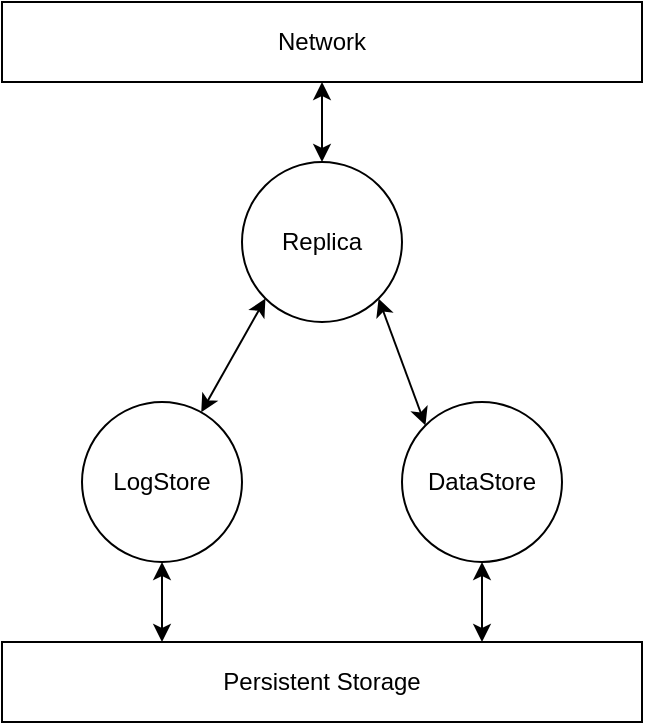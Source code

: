 <mxfile scale="1" border="20">
    <diagram id="A-oJ4z9KfZeiD9MdfXhS" name="第 1 页">
        <mxGraphModel dx="823" dy="649" grid="1" gridSize="10" guides="1" tooltips="1" connect="1" arrows="1" fold="1" page="1" pageScale="1" pageWidth="827" pageHeight="1169" background="#FFFFFF" math="0" shadow="0">
            <root>
                <mxCell id="0"/>
                <mxCell id="1" parent="0"/>
                <mxCell id="2" value="Persistent Storage" style="rounded=0;whiteSpace=wrap;html=1;" parent="1" vertex="1">
                    <mxGeometry x="200" y="440" width="320" height="40" as="geometry"/>
                </mxCell>
                <mxCell id="75" style="edgeStyle=none;html=1;exitX=0.5;exitY=1;exitDx=0;exitDy=0;entryX=0.25;entryY=0;entryDx=0;entryDy=0;startArrow=classic;startFill=1;" parent="1" source="3" target="2" edge="1">
                    <mxGeometry relative="1" as="geometry"/>
                </mxCell>
                <mxCell id="3" value="LogStore" style="ellipse;whiteSpace=wrap;html=1;aspect=fixed;" parent="1" vertex="1">
                    <mxGeometry x="240" y="320" width="80" height="80" as="geometry"/>
                </mxCell>
                <mxCell id="74" style="edgeStyle=none;html=1;entryX=0.75;entryY=0;entryDx=0;entryDy=0;startArrow=classic;startFill=1;" parent="1" source="4" target="2" edge="1">
                    <mxGeometry relative="1" as="geometry"/>
                </mxCell>
                <mxCell id="4" value="DataStore" style="ellipse;whiteSpace=wrap;html=1;aspect=fixed;" parent="1" vertex="1">
                    <mxGeometry x="400" y="320" width="80" height="80" as="geometry"/>
                </mxCell>
                <mxCell id="78" style="edgeStyle=none;html=1;exitX=0;exitY=1;exitDx=0;exitDy=0;startArrow=classic;startFill=1;" edge="1" parent="1" source="13" target="3">
                    <mxGeometry relative="1" as="geometry"/>
                </mxCell>
                <mxCell id="79" style="edgeStyle=none;html=1;exitX=1;exitY=1;exitDx=0;exitDy=0;entryX=0;entryY=0;entryDx=0;entryDy=0;startArrow=classic;startFill=1;" edge="1" parent="1" source="13" target="4">
                    <mxGeometry relative="1" as="geometry"/>
                </mxCell>
                <mxCell id="13" value="Replica" style="ellipse;whiteSpace=wrap;html=1;aspect=fixed;" parent="1" vertex="1">
                    <mxGeometry x="320" y="200" width="80" height="80" as="geometry"/>
                </mxCell>
                <mxCell id="82" style="edgeStyle=none;html=1;startArrow=classic;startFill=1;exitX=0.5;exitY=1;exitDx=0;exitDy=0;" edge="1" parent="1" source="83" target="13">
                    <mxGeometry relative="1" as="geometry">
                        <mxPoint x="360" y="160" as="sourcePoint"/>
                    </mxGeometry>
                </mxCell>
                <mxCell id="83" value="Network" style="rounded=0;whiteSpace=wrap;html=1;" vertex="1" parent="1">
                    <mxGeometry x="200" y="120" width="320" height="40" as="geometry"/>
                </mxCell>
            </root>
        </mxGraphModel>
    </diagram>
</mxfile>